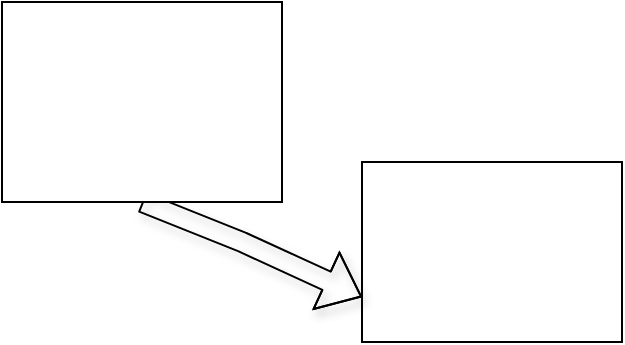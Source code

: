 <mxfile>
    <diagram id="l5spIwNWAww2Jkadrx9D" name="Page-1">
        <mxGraphModel dx="576" dy="471" grid="1" gridSize="10" guides="1" tooltips="1" connect="1" arrows="1" fold="1" page="1" pageScale="1" pageWidth="850" pageHeight="1100" math="0" shadow="0">
            <root>
                <mxCell id="0"/>
                <mxCell id="1" parent="0"/>
                <mxCell id="2" value="" style="rounded=0;whiteSpace=wrap;html=1;direction=west;" vertex="1" parent="1">
                    <mxGeometry x="210" y="160" width="130" height="90" as="geometry"/>
                </mxCell>
                <mxCell id="4" style="edgeStyle=none;shape=flexArrow;html=1;exitX=0.5;exitY=0;exitDx=0;exitDy=0;entryX=1;entryY=0.25;entryDx=0;entryDy=0;shadow=1;" edge="1" parent="1" source="3" target="2">
                    <mxGeometry relative="1" as="geometry">
                        <Array as="points">
                            <mxPoint x="150" y="200"/>
                        </Array>
                    </mxGeometry>
                </mxCell>
                <mxCell id="3" value="" style="rounded=0;whiteSpace=wrap;html=1;direction=west;" vertex="1" parent="1">
                    <mxGeometry x="30" y="80" width="140" height="100" as="geometry"/>
                </mxCell>
            </root>
        </mxGraphModel>
    </diagram>
</mxfile>